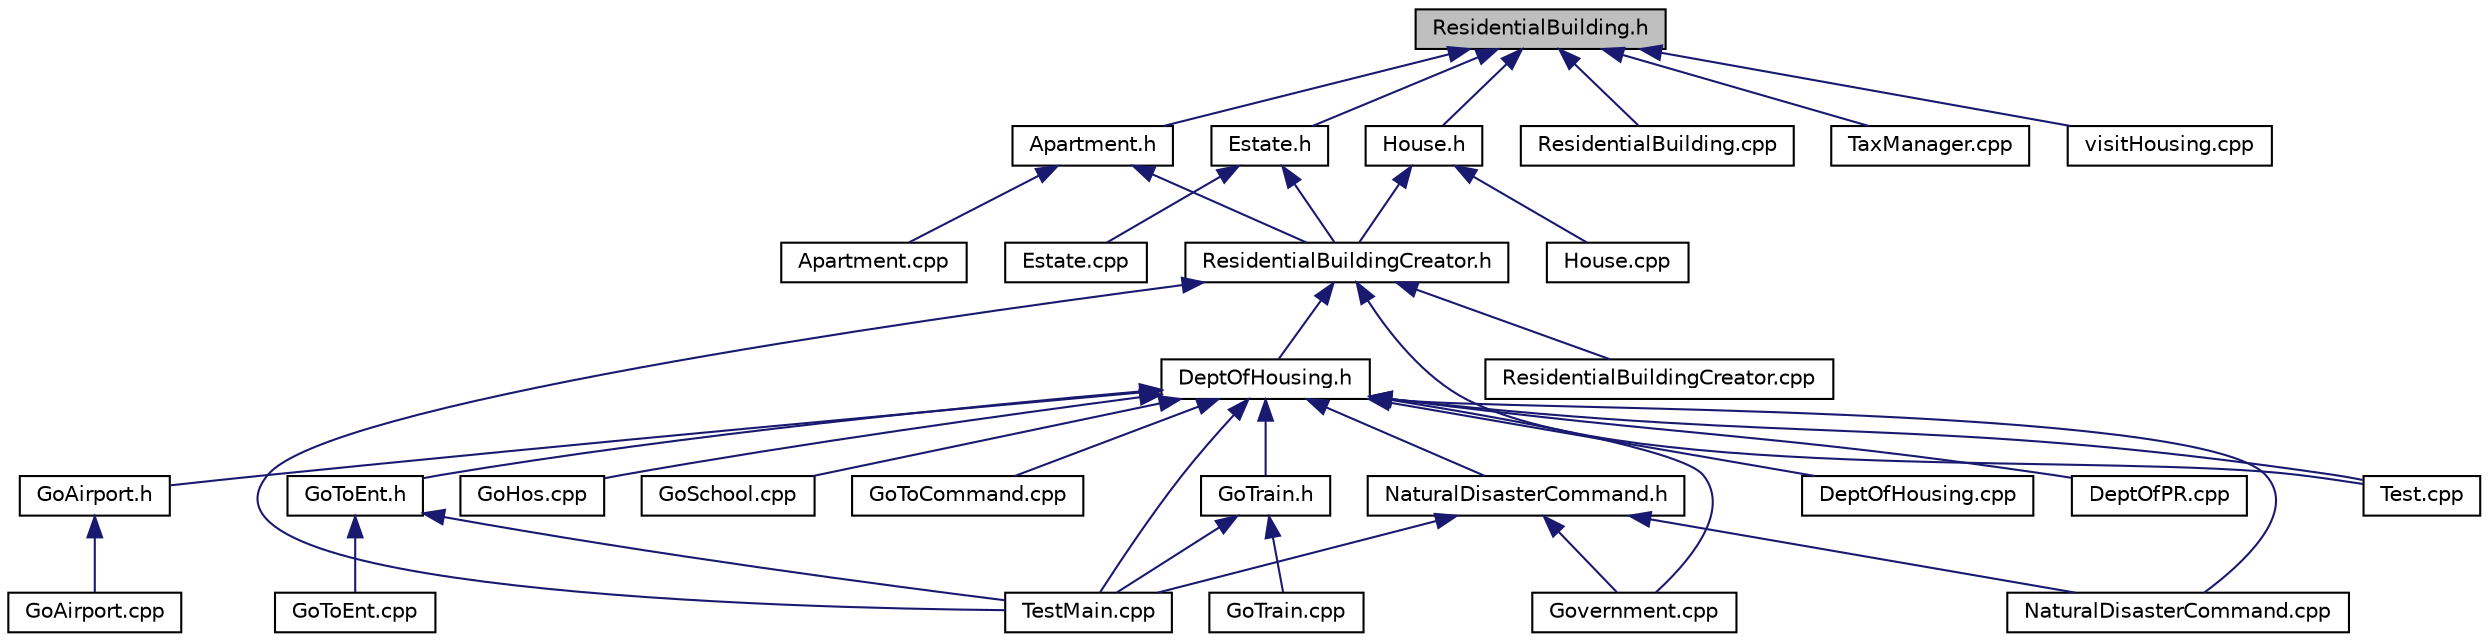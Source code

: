 digraph "ResidentialBuilding.h"
{
 // LATEX_PDF_SIZE
  edge [fontname="Helvetica",fontsize="10",labelfontname="Helvetica",labelfontsize="10"];
  node [fontname="Helvetica",fontsize="10",shape=record];
  Node1 [label="ResidentialBuilding.h",height=0.2,width=0.4,color="black", fillcolor="grey75", style="filled", fontcolor="black",tooltip="Defines the ResidentialBuilding class, an abstract class for residential buildings."];
  Node1 -> Node2 [dir="back",color="midnightblue",fontsize="10",style="solid"];
  Node2 [label="Apartment.h",height=0.2,width=0.4,color="black", fillcolor="white", style="filled",URL="$Apartment_8h.html",tooltip="Declaration of the Apartment class, representing a multi-unit residential building."];
  Node2 -> Node3 [dir="back",color="midnightblue",fontsize="10",style="solid"];
  Node3 [label="Apartment.cpp",height=0.2,width=0.4,color="black", fillcolor="white", style="filled",URL="$Apartment_8cpp.html",tooltip=" "];
  Node2 -> Node4 [dir="back",color="midnightblue",fontsize="10",style="solid"];
  Node4 [label="ResidentialBuildingCreator.h",height=0.2,width=0.4,color="black", fillcolor="white", style="filled",URL="$ResidentialBuildingCreator_8h.html",tooltip="Defines the ResidentialBuildingCreator class for creating residential buildings."];
  Node4 -> Node5 [dir="back",color="midnightblue",fontsize="10",style="solid"];
  Node5 [label="DeptOfHousing.h",height=0.2,width=0.4,color="black", fillcolor="white", style="filled",URL="$DeptOfHousing_8h.html",tooltip=" "];
  Node5 -> Node6 [dir="back",color="midnightblue",fontsize="10",style="solid"];
  Node6 [label="DeptOfHousing.cpp",height=0.2,width=0.4,color="black", fillcolor="white", style="filled",URL="$DeptOfHousing_8cpp.html",tooltip=" "];
  Node5 -> Node7 [dir="back",color="midnightblue",fontsize="10",style="solid"];
  Node7 [label="DeptOfPR.cpp",height=0.2,width=0.4,color="black", fillcolor="white", style="filled",URL="$DeptOfPR_8cpp.html",tooltip=" "];
  Node5 -> Node8 [dir="back",color="midnightblue",fontsize="10",style="solid"];
  Node8 [label="GoAirport.h",height=0.2,width=0.4,color="black", fillcolor="white", style="filled",URL="$GoAirport_8h.html",tooltip="Part of the command design pattern allowing a citizen to travel from the current position to an airpo..."];
  Node8 -> Node9 [dir="back",color="midnightblue",fontsize="10",style="solid"];
  Node9 [label="GoAirport.cpp",height=0.2,width=0.4,color="black", fillcolor="white", style="filled",URL="$GoAirport_8cpp.html",tooltip=" "];
  Node5 -> Node10 [dir="back",color="midnightblue",fontsize="10",style="solid"];
  Node10 [label="GoHos.cpp",height=0.2,width=0.4,color="black", fillcolor="white", style="filled",URL="$GoHos_8cpp.html",tooltip=" "];
  Node5 -> Node11 [dir="back",color="midnightblue",fontsize="10",style="solid"];
  Node11 [label="GoSchool.cpp",height=0.2,width=0.4,color="black", fillcolor="white", style="filled",URL="$GoSchool_8cpp.html",tooltip=" "];
  Node5 -> Node12 [dir="back",color="midnightblue",fontsize="10",style="solid"];
  Node12 [label="GoToCommand.cpp",height=0.2,width=0.4,color="black", fillcolor="white", style="filled",URL="$GoToCommand_8cpp.html",tooltip=" "];
  Node5 -> Node13 [dir="back",color="midnightblue",fontsize="10",style="solid"];
  Node13 [label="GoToEnt.h",height=0.2,width=0.4,color="black", fillcolor="white", style="filled",URL="$GoToEnt_8h.html",tooltip=" "];
  Node13 -> Node14 [dir="back",color="midnightblue",fontsize="10",style="solid"];
  Node14 [label="GoToEnt.cpp",height=0.2,width=0.4,color="black", fillcolor="white", style="filled",URL="$GoToEnt_8cpp.html",tooltip=" "];
  Node13 -> Node15 [dir="back",color="midnightblue",fontsize="10",style="solid"];
  Node15 [label="TestMain.cpp",height=0.2,width=0.4,color="black", fillcolor="white", style="filled",URL="$TestMain_8cpp.html",tooltip=" "];
  Node5 -> Node16 [dir="back",color="midnightblue",fontsize="10",style="solid"];
  Node16 [label="GoTrain.h",height=0.2,width=0.4,color="black", fillcolor="white", style="filled",URL="$GoTrain_8h.html",tooltip="Part of the command design pattern allowing a citizen to travel from the current position to a train ..."];
  Node16 -> Node17 [dir="back",color="midnightblue",fontsize="10",style="solid"];
  Node17 [label="GoTrain.cpp",height=0.2,width=0.4,color="black", fillcolor="white", style="filled",URL="$GoTrain_8cpp.html",tooltip=" "];
  Node16 -> Node15 [dir="back",color="midnightblue",fontsize="10",style="solid"];
  Node5 -> Node18 [dir="back",color="midnightblue",fontsize="10",style="solid"];
  Node18 [label="Government.cpp",height=0.2,width=0.4,color="black", fillcolor="white", style="filled",URL="$Government_8cpp.html",tooltip=" "];
  Node5 -> Node19 [dir="back",color="midnightblue",fontsize="10",style="solid"];
  Node19 [label="NaturalDisasterCommand.cpp",height=0.2,width=0.4,color="black", fillcolor="white", style="filled",URL="$NaturalDisasterCommand_8cpp.html",tooltip=" "];
  Node5 -> Node20 [dir="back",color="midnightblue",fontsize="10",style="solid"];
  Node20 [label="NaturalDisasterCommand.h",height=0.2,width=0.4,color="black", fillcolor="white", style="filled",URL="$NaturalDisasterCommand_8h.html",tooltip="Defines the NaturalDisasterCommand class for handling natural disaster events."];
  Node20 -> Node18 [dir="back",color="midnightblue",fontsize="10",style="solid"];
  Node20 -> Node19 [dir="back",color="midnightblue",fontsize="10",style="solid"];
  Node20 -> Node15 [dir="back",color="midnightblue",fontsize="10",style="solid"];
  Node5 -> Node21 [dir="back",color="midnightblue",fontsize="10",style="solid"];
  Node21 [label="Test.cpp",height=0.2,width=0.4,color="black", fillcolor="white", style="filled",URL="$Test_8cpp.html",tooltip=" "];
  Node5 -> Node15 [dir="back",color="midnightblue",fontsize="10",style="solid"];
  Node4 -> Node22 [dir="back",color="midnightblue",fontsize="10",style="solid"];
  Node22 [label="ResidentialBuildingCreator.cpp",height=0.2,width=0.4,color="black", fillcolor="white", style="filled",URL="$ResidentialBuildingCreator_8cpp.html",tooltip="Implements the ResidentialBuildingCreator class."];
  Node4 -> Node21 [dir="back",color="midnightblue",fontsize="10",style="solid"];
  Node4 -> Node15 [dir="back",color="midnightblue",fontsize="10",style="solid"];
  Node1 -> Node23 [dir="back",color="midnightblue",fontsize="10",style="solid"];
  Node23 [label="Estate.h",height=0.2,width=0.4,color="black", fillcolor="white", style="filled",URL="$Estate_8h.html",tooltip="Declaration of the Estate class, representing a luxury residential estate."];
  Node23 -> Node24 [dir="back",color="midnightblue",fontsize="10",style="solid"];
  Node24 [label="Estate.cpp",height=0.2,width=0.4,color="black", fillcolor="white", style="filled",URL="$Estate_8cpp.html",tooltip=" "];
  Node23 -> Node4 [dir="back",color="midnightblue",fontsize="10",style="solid"];
  Node1 -> Node25 [dir="back",color="midnightblue",fontsize="10",style="solid"];
  Node25 [label="House.h",height=0.2,width=0.4,color="black", fillcolor="white", style="filled",URL="$House_8h.html",tooltip="Declaration of the House class, a concrete residential building type."];
  Node25 -> Node26 [dir="back",color="midnightblue",fontsize="10",style="solid"];
  Node26 [label="House.cpp",height=0.2,width=0.4,color="black", fillcolor="white", style="filled",URL="$House_8cpp.html",tooltip=" "];
  Node25 -> Node4 [dir="back",color="midnightblue",fontsize="10",style="solid"];
  Node1 -> Node27 [dir="back",color="midnightblue",fontsize="10",style="solid"];
  Node27 [label="ResidentialBuilding.cpp",height=0.2,width=0.4,color="black", fillcolor="white", style="filled",URL="$ResidentialBuilding_8cpp.html",tooltip="Implements the ResidentialBuilding class."];
  Node1 -> Node28 [dir="back",color="midnightblue",fontsize="10",style="solid"];
  Node28 [label="TaxManager.cpp",height=0.2,width=0.4,color="black", fillcolor="white", style="filled",URL="$TaxManager_8cpp.html",tooltip=" "];
  Node1 -> Node29 [dir="back",color="midnightblue",fontsize="10",style="solid"];
  Node29 [label="visitHousing.cpp",height=0.2,width=0.4,color="black", fillcolor="white", style="filled",URL="$visitHousing_8cpp.html",tooltip=" "];
}
